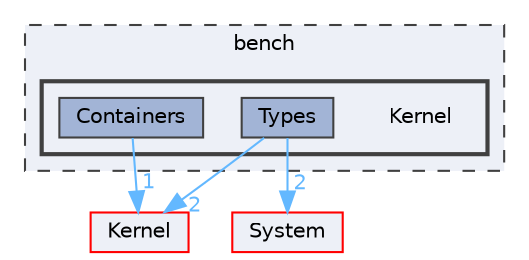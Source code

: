 digraph "Kernel"
{
 // LATEX_PDF_SIZE
  bgcolor="transparent";
  edge [fontname=Helvetica,fontsize=10,labelfontname=Helvetica,labelfontsize=10];
  node [fontname=Helvetica,fontsize=10,shape=box,height=0.2,width=0.4];
  compound=true
  subgraph clusterdir_a36c4719283424f51e58ca3678e5dea3 {
    graph [ bgcolor="#edf0f7", pencolor="grey25", label="bench", fontname=Helvetica,fontsize=10 style="filled,dashed", URL="dir_a36c4719283424f51e58ca3678e5dea3.html",tooltip=""]
  subgraph clusterdir_3ae5f6a74357e0c9a169e197532c90ac {
    graph [ bgcolor="#edf0f7", pencolor="grey25", label="", fontname=Helvetica,fontsize=10 style="filled,bold", URL="dir_3ae5f6a74357e0c9a169e197532c90ac.html",tooltip=""]
    dir_3ae5f6a74357e0c9a169e197532c90ac [shape=plaintext, label="Kernel"];
  dir_f4910f057f10f52bcb351c37049bf841 [label="Containers", fillcolor="#a2b4d6", color="grey25", style="filled", URL="dir_f4910f057f10f52bcb351c37049bf841.html",tooltip=""];
  dir_a4a0ef1eb72a6b26e8579ea5984a5a2b [label="Types", fillcolor="#a2b4d6", color="grey25", style="filled", URL="dir_a4a0ef1eb72a6b26e8579ea5984a5a2b.html",tooltip=""];
  }
  }
  dir_52bed8acfaac088d5968cb2c84d7645d [label="Kernel", fillcolor="#edf0f7", color="red", style="filled", URL="dir_52bed8acfaac088d5968cb2c84d7645d.html",tooltip=""];
  dir_9af51e3826d4f9e80d9103b2de543e84 [label="System", fillcolor="#edf0f7", color="red", style="filled", URL="dir_9af51e3826d4f9e80d9103b2de543e84.html",tooltip=""];
  dir_f4910f057f10f52bcb351c37049bf841->dir_52bed8acfaac088d5968cb2c84d7645d [headlabel="1", labeldistance=1.5 headhref="dir_000007_000029.html" href="dir_000007_000029.html" color="steelblue1" fontcolor="steelblue1"];
  dir_a4a0ef1eb72a6b26e8579ea5984a5a2b->dir_52bed8acfaac088d5968cb2c84d7645d [headlabel="2", labeldistance=1.5 headhref="dir_000049_000029.html" href="dir_000049_000029.html" color="steelblue1" fontcolor="steelblue1"];
  dir_a4a0ef1eb72a6b26e8579ea5984a5a2b->dir_9af51e3826d4f9e80d9103b2de543e84 [headlabel="2", labeldistance=1.5 headhref="dir_000049_000045.html" href="dir_000049_000045.html" color="steelblue1" fontcolor="steelblue1"];
}
